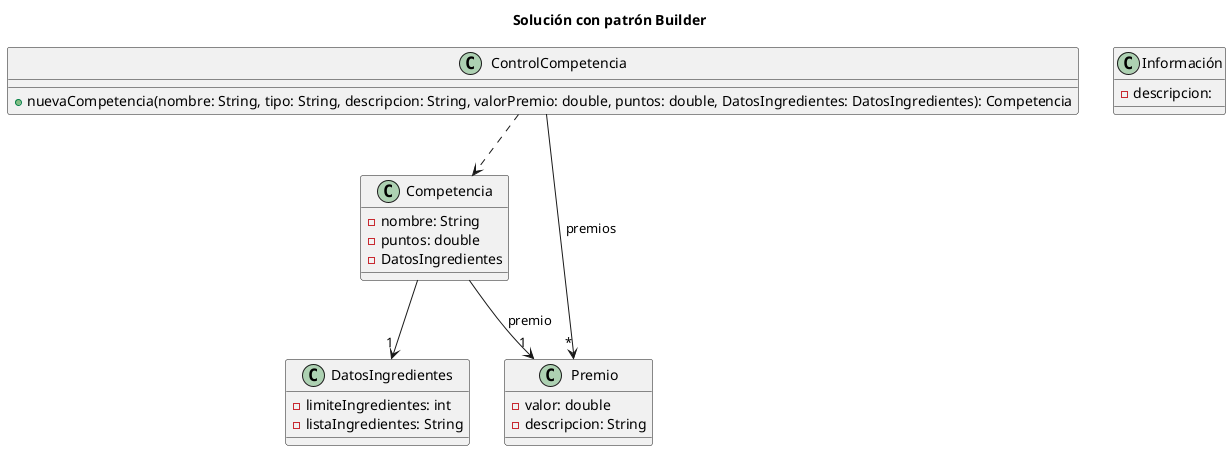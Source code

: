 @startuml Problema

title Solución con patrón Builder

class ControlCompetencia {
    + nuevaCompetencia(nombre: String, tipo: String, descripcion: String, valorPremio: double, puntos: double, DatosIngredientes: DatosIngredientes): Competencia
}

class DatosIngredientes {
    -limiteIngredientes: int
    -listaIngredientes: String
}

class Información {
    - descripcion:
}

class Competencia {
    - nombre: String
    ' - tipo: String
    ' - descripcion: String
    - puntos: double
    ' - limiteIngredientes: int
    ' - ingredientes: List<String>
    - DatosIngredientes
}

class Premio {
    - valor: double
    - descripcion: String
}

Competencia --> "1" DatosIngredientes

ControlCompetencia ..> Competencia
ControlCompetencia --> "*" Premio : premios
Competencia --> "1" Premio : premio

@enduml
